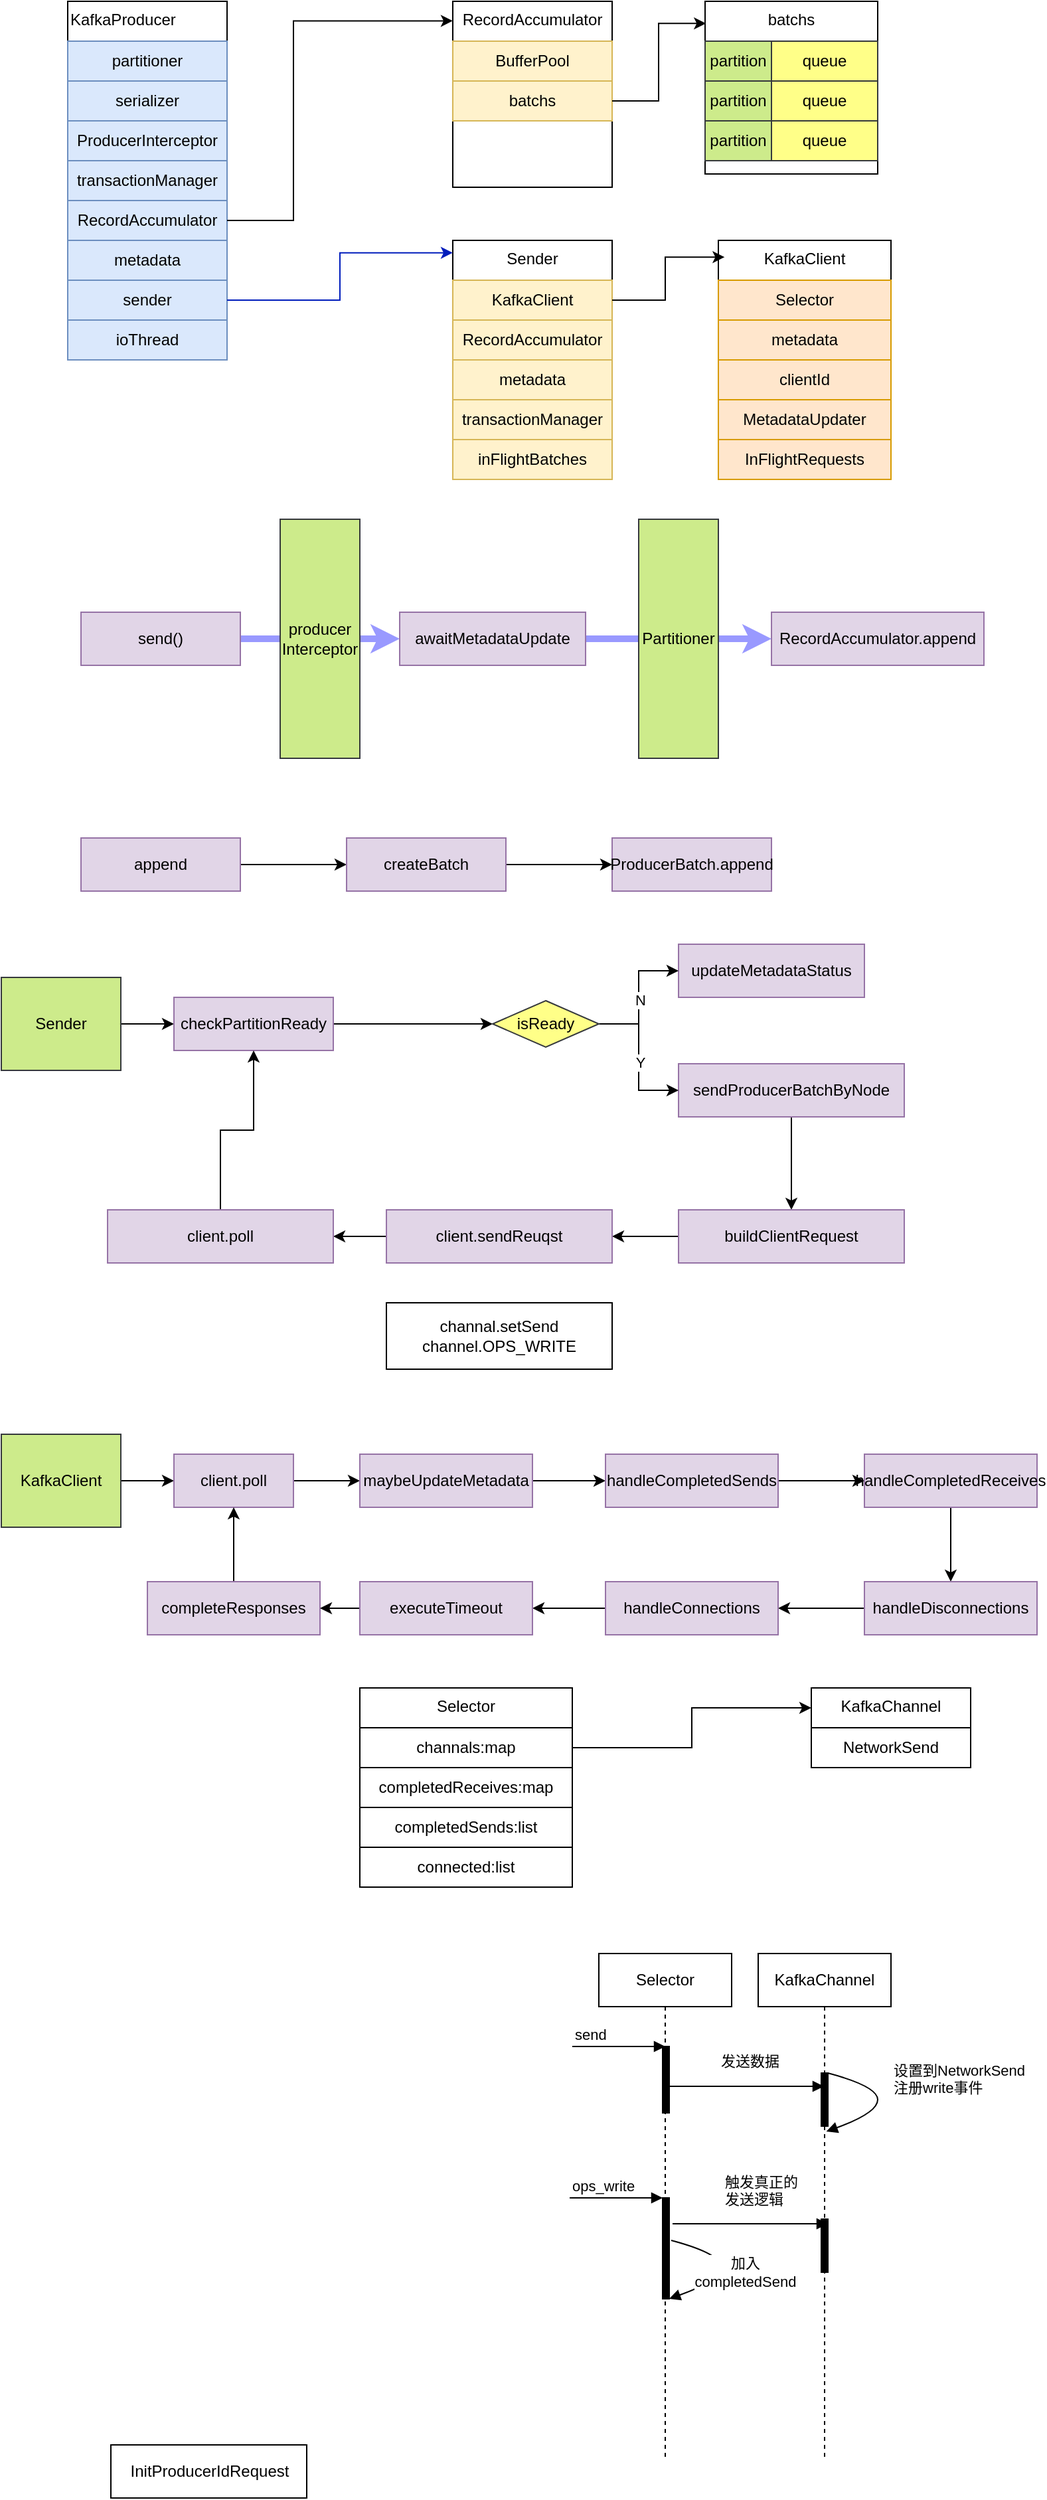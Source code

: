 <mxfile version="24.7.7">
  <diagram name="第 1 页" id="vZnhMMWgD8NCM-SLDRcD">
    <mxGraphModel dx="794" dy="420" grid="1" gridSize="10" guides="1" tooltips="1" connect="1" arrows="1" fold="1" page="1" pageScale="1" pageWidth="827" pageHeight="1169" math="0" shadow="0">
      <root>
        <mxCell id="0" />
        <mxCell id="1" parent="0" />
        <mxCell id="sv9ay9whjCRLLHUJInV6-1" value="KafkaProducer" style="rounded=0;whiteSpace=wrap;html=1;align=left;verticalAlign=top;horizontal=1;" parent="1" vertex="1">
          <mxGeometry x="80" y="90" width="120" height="270" as="geometry" />
        </mxCell>
        <mxCell id="sv9ay9whjCRLLHUJInV6-2" value="partitioner" style="rounded=0;whiteSpace=wrap;html=1;align=center;verticalAlign=middle;fillColor=#dae8fc;strokeColor=#6c8ebf;" parent="1" vertex="1">
          <mxGeometry x="80" y="120" width="120" height="30" as="geometry" />
        </mxCell>
        <mxCell id="sv9ay9whjCRLLHUJInV6-3" value="serializer" style="rounded=0;whiteSpace=wrap;html=1;align=center;verticalAlign=middle;fillColor=#dae8fc;strokeColor=#6c8ebf;" parent="1" vertex="1">
          <mxGeometry x="80" y="150" width="120" height="30" as="geometry" />
        </mxCell>
        <mxCell id="sv9ay9whjCRLLHUJInV6-4" value="ProducerInterceptor" style="rounded=0;whiteSpace=wrap;html=1;align=center;verticalAlign=middle;fillColor=#dae8fc;strokeColor=#6c8ebf;" parent="1" vertex="1">
          <mxGeometry x="80" y="180" width="120" height="30" as="geometry" />
        </mxCell>
        <mxCell id="sv9ay9whjCRLLHUJInV6-5" value="transactionManager" style="rounded=0;whiteSpace=wrap;html=1;align=center;verticalAlign=middle;fillColor=#dae8fc;strokeColor=#6c8ebf;" parent="1" vertex="1">
          <mxGeometry x="80" y="210" width="120" height="30" as="geometry" />
        </mxCell>
        <mxCell id="sv9ay9whjCRLLHUJInV6-6" value="RecordAccumulator" style="rounded=0;whiteSpace=wrap;html=1;align=center;verticalAlign=middle;fillColor=#dae8fc;strokeColor=#6c8ebf;" parent="1" vertex="1">
          <mxGeometry x="80" y="240" width="120" height="30" as="geometry" />
        </mxCell>
        <mxCell id="sv9ay9whjCRLLHUJInV6-7" value="metadata" style="rounded=0;whiteSpace=wrap;html=1;align=center;verticalAlign=middle;fillColor=#dae8fc;strokeColor=#6c8ebf;" parent="1" vertex="1">
          <mxGeometry x="80" y="270" width="120" height="30" as="geometry" />
        </mxCell>
        <mxCell id="sv9ay9whjCRLLHUJInV6-8" value="sender" style="rounded=0;whiteSpace=wrap;html=1;align=center;verticalAlign=middle;fillColor=#dae8fc;strokeColor=#6c8ebf;" parent="1" vertex="1">
          <mxGeometry x="80" y="300" width="120" height="30" as="geometry" />
        </mxCell>
        <mxCell id="sv9ay9whjCRLLHUJInV6-9" value="ioThread" style="rounded=0;whiteSpace=wrap;html=1;align=center;verticalAlign=middle;fillColor=#dae8fc;strokeColor=#6c8ebf;" parent="1" vertex="1">
          <mxGeometry x="80" y="330" width="120" height="30" as="geometry" />
        </mxCell>
        <mxCell id="sv9ay9whjCRLLHUJInV6-10" value="Sender" style="rounded=0;whiteSpace=wrap;html=1;align=center;verticalAlign=top;" parent="1" vertex="1">
          <mxGeometry x="370" y="270" width="120" height="180" as="geometry" />
        </mxCell>
        <mxCell id="sv9ay9whjCRLLHUJInV6-11" value="KafkaClient" style="rounded=0;whiteSpace=wrap;html=1;align=center;verticalAlign=middle;fillColor=#fff2cc;strokeColor=#d6b656;" parent="1" vertex="1">
          <mxGeometry x="370" y="300" width="120" height="30" as="geometry" />
        </mxCell>
        <mxCell id="sv9ay9whjCRLLHUJInV6-12" value="RecordAccumulator" style="rounded=0;whiteSpace=wrap;html=1;align=center;verticalAlign=middle;fillColor=#fff2cc;strokeColor=#d6b656;" parent="1" vertex="1">
          <mxGeometry x="370" y="330" width="120" height="30" as="geometry" />
        </mxCell>
        <mxCell id="sv9ay9whjCRLLHUJInV6-13" value="metadata" style="rounded=0;whiteSpace=wrap;html=1;align=center;verticalAlign=middle;fillColor=#fff2cc;strokeColor=#d6b656;" parent="1" vertex="1">
          <mxGeometry x="370" y="360" width="120" height="30" as="geometry" />
        </mxCell>
        <mxCell id="sv9ay9whjCRLLHUJInV6-14" value="transactionManager" style="rounded=0;whiteSpace=wrap;html=1;align=center;verticalAlign=middle;fillColor=#fff2cc;strokeColor=#d6b656;" parent="1" vertex="1">
          <mxGeometry x="370" y="390" width="120" height="30" as="geometry" />
        </mxCell>
        <mxCell id="sv9ay9whjCRLLHUJInV6-15" value="inFlightBatches" style="rounded=0;whiteSpace=wrap;html=1;align=center;verticalAlign=middle;fillColor=#fff2cc;strokeColor=#d6b656;" parent="1" vertex="1">
          <mxGeometry x="370" y="420" width="120" height="30" as="geometry" />
        </mxCell>
        <mxCell id="sv9ay9whjCRLLHUJInV6-16" style="edgeStyle=orthogonalEdgeStyle;rounded=0;orthogonalLoop=1;jettySize=auto;html=1;entryX=0;entryY=0.052;entryDx=0;entryDy=0;entryPerimeter=0;strokeColor=#001DBC;fillColor=#0050ef;" parent="1" source="sv9ay9whjCRLLHUJInV6-8" target="sv9ay9whjCRLLHUJInV6-10" edge="1">
          <mxGeometry relative="1" as="geometry" />
        </mxCell>
        <mxCell id="sv9ay9whjCRLLHUJInV6-17" value="KafkaClient" style="rounded=0;whiteSpace=wrap;html=1;align=center;verticalAlign=top;" parent="1" vertex="1">
          <mxGeometry x="570" y="270" width="130" height="180" as="geometry" />
        </mxCell>
        <mxCell id="sv9ay9whjCRLLHUJInV6-18" value="Selector" style="rounded=0;whiteSpace=wrap;html=1;align=center;verticalAlign=middle;fillColor=#ffe6cc;strokeColor=#d79b00;" parent="1" vertex="1">
          <mxGeometry x="570" y="300" width="130" height="30" as="geometry" />
        </mxCell>
        <mxCell id="sv9ay9whjCRLLHUJInV6-19" value="metadata" style="rounded=0;whiteSpace=wrap;html=1;align=center;verticalAlign=middle;fillColor=#ffe6cc;strokeColor=#d79b00;" parent="1" vertex="1">
          <mxGeometry x="570" y="330" width="130" height="30" as="geometry" />
        </mxCell>
        <mxCell id="sv9ay9whjCRLLHUJInV6-20" value="clientId" style="rounded=0;whiteSpace=wrap;html=1;align=center;verticalAlign=middle;fillColor=#ffe6cc;strokeColor=#d79b00;" parent="1" vertex="1">
          <mxGeometry x="570" y="360" width="130" height="30" as="geometry" />
        </mxCell>
        <mxCell id="sv9ay9whjCRLLHUJInV6-21" value="MetadataUpdater" style="rounded=0;whiteSpace=wrap;html=1;align=center;verticalAlign=middle;fillColor=#ffe6cc;strokeColor=#d79b00;" parent="1" vertex="1">
          <mxGeometry x="570" y="390" width="130" height="30" as="geometry" />
        </mxCell>
        <mxCell id="sv9ay9whjCRLLHUJInV6-22" value="InFlightRequests" style="rounded=0;whiteSpace=wrap;html=1;align=center;verticalAlign=middle;fillColor=#ffe6cc;strokeColor=#d79b00;" parent="1" vertex="1">
          <mxGeometry x="570" y="420" width="130" height="30" as="geometry" />
        </mxCell>
        <mxCell id="sv9ay9whjCRLLHUJInV6-23" style="edgeStyle=orthogonalEdgeStyle;rounded=0;orthogonalLoop=1;jettySize=auto;html=1;entryX=0.036;entryY=0.07;entryDx=0;entryDy=0;entryPerimeter=0;" parent="1" source="sv9ay9whjCRLLHUJInV6-11" target="sv9ay9whjCRLLHUJInV6-17" edge="1">
          <mxGeometry relative="1" as="geometry" />
        </mxCell>
        <mxCell id="sv9ay9whjCRLLHUJInV6-26" style="edgeStyle=orthogonalEdgeStyle;rounded=0;orthogonalLoop=1;jettySize=auto;html=1;strokeWidth=5;fillColor=#ffff88;strokeColor=#9999FF;entryX=0;entryY=0.5;entryDx=0;entryDy=0;" parent="1" source="sv9ay9whjCRLLHUJInV6-24" target="sv9ay9whjCRLLHUJInV6-27" edge="1">
          <mxGeometry relative="1" as="geometry">
            <mxPoint x="350" y="570" as="targetPoint" />
          </mxGeometry>
        </mxCell>
        <mxCell id="sv9ay9whjCRLLHUJInV6-24" value="send()" style="rounded=0;whiteSpace=wrap;html=1;align=center;verticalAlign=middle;fillColor=#e1d5e7;strokeColor=#9673a6;" parent="1" vertex="1">
          <mxGeometry x="90" y="550" width="120" height="40" as="geometry" />
        </mxCell>
        <mxCell id="sv9ay9whjCRLLHUJInV6-25" value="producer&lt;div&gt;Interceptor&lt;/div&gt;" style="rounded=0;html=1;align=center;verticalAlign=middle;horizontal=1;whiteSpace=wrap;fillColor=#cdeb8b;strokeColor=#36393d;" parent="1" vertex="1">
          <mxGeometry x="240" y="480" width="60" height="180" as="geometry" />
        </mxCell>
        <mxCell id="sv9ay9whjCRLLHUJInV6-34" style="edgeStyle=orthogonalEdgeStyle;rounded=0;orthogonalLoop=1;jettySize=auto;html=1;entryX=0;entryY=0.5;entryDx=0;entryDy=0;strokeColor=#9999FF;strokeWidth=5;" parent="1" source="sv9ay9whjCRLLHUJInV6-27" target="sv9ay9whjCRLLHUJInV6-33" edge="1">
          <mxGeometry relative="1" as="geometry" />
        </mxCell>
        <mxCell id="sv9ay9whjCRLLHUJInV6-27" value="awaitMetadataUpdate" style="rounded=0;whiteSpace=wrap;html=1;align=center;verticalAlign=middle;fillColor=#e1d5e7;strokeColor=#9673a6;" parent="1" vertex="1">
          <mxGeometry x="330" y="550" width="140" height="40" as="geometry" />
        </mxCell>
        <mxCell id="sv9ay9whjCRLLHUJInV6-33" value="RecordAccumulator.append" style="rounded=0;whiteSpace=wrap;html=1;align=center;verticalAlign=middle;fillColor=#e1d5e7;strokeColor=#9673a6;" parent="1" vertex="1">
          <mxGeometry x="610" y="550" width="160" height="40" as="geometry" />
        </mxCell>
        <mxCell id="sv9ay9whjCRLLHUJInV6-35" value="Partitioner" style="rounded=0;html=1;align=center;verticalAlign=middle;horizontal=1;whiteSpace=wrap;fillColor=#cdeb8b;strokeColor=#36393d;" parent="1" vertex="1">
          <mxGeometry x="510" y="480" width="60" height="180" as="geometry" />
        </mxCell>
        <mxCell id="sv9ay9whjCRLLHUJInV6-36" value="RecordAccumulator" style="rounded=0;whiteSpace=wrap;html=1;align=center;verticalAlign=top;" parent="1" vertex="1">
          <mxGeometry x="370" y="90" width="120" height="140" as="geometry" />
        </mxCell>
        <mxCell id="sv9ay9whjCRLLHUJInV6-37" value="BufferPool" style="rounded=0;whiteSpace=wrap;html=1;align=center;verticalAlign=middle;fillColor=#fff2cc;strokeColor=#d6b656;" parent="1" vertex="1">
          <mxGeometry x="370" y="120" width="120" height="30" as="geometry" />
        </mxCell>
        <mxCell id="sv9ay9whjCRLLHUJInV6-38" value="batchs" style="rounded=0;whiteSpace=wrap;html=1;align=center;verticalAlign=middle;fillColor=#fff2cc;strokeColor=#d6b656;" parent="1" vertex="1">
          <mxGeometry x="370" y="150" width="120" height="30" as="geometry" />
        </mxCell>
        <mxCell id="sv9ay9whjCRLLHUJInV6-40" style="edgeStyle=orthogonalEdgeStyle;rounded=0;orthogonalLoop=1;jettySize=auto;html=1;entryX=0;entryY=0.105;entryDx=0;entryDy=0;entryPerimeter=0;" parent="1" source="sv9ay9whjCRLLHUJInV6-6" target="sv9ay9whjCRLLHUJInV6-36" edge="1">
          <mxGeometry relative="1" as="geometry">
            <Array as="points">
              <mxPoint x="250" y="255" />
              <mxPoint x="250" y="105" />
            </Array>
          </mxGeometry>
        </mxCell>
        <mxCell id="sv9ay9whjCRLLHUJInV6-41" value="batchs" style="rounded=0;whiteSpace=wrap;html=1;align=center;verticalAlign=top;" parent="1" vertex="1">
          <mxGeometry x="560" y="90" width="130" height="130" as="geometry" />
        </mxCell>
        <mxCell id="sv9ay9whjCRLLHUJInV6-42" value="partition" style="rounded=0;whiteSpace=wrap;html=1;align=center;verticalAlign=middle;fillColor=#cdeb8b;strokeColor=#36393d;" parent="1" vertex="1">
          <mxGeometry x="560" y="120" width="50" height="30" as="geometry" />
        </mxCell>
        <mxCell id="sv9ay9whjCRLLHUJInV6-44" value="queue" style="rounded=0;whiteSpace=wrap;html=1;align=center;verticalAlign=middle;fillColor=#ffff88;strokeColor=#36393d;" parent="1" vertex="1">
          <mxGeometry x="610" y="120" width="80" height="30" as="geometry" />
        </mxCell>
        <mxCell id="sv9ay9whjCRLLHUJInV6-45" value="partition" style="rounded=0;whiteSpace=wrap;html=1;align=center;verticalAlign=middle;fillColor=#cdeb8b;strokeColor=#36393d;" parent="1" vertex="1">
          <mxGeometry x="560" y="150" width="50" height="30" as="geometry" />
        </mxCell>
        <mxCell id="sv9ay9whjCRLLHUJInV6-46" value="queue" style="rounded=0;whiteSpace=wrap;html=1;align=center;verticalAlign=middle;fillColor=#ffff88;strokeColor=#36393d;" parent="1" vertex="1">
          <mxGeometry x="610" y="150" width="80" height="30" as="geometry" />
        </mxCell>
        <mxCell id="sv9ay9whjCRLLHUJInV6-47" value="partition" style="rounded=0;whiteSpace=wrap;html=1;align=center;verticalAlign=middle;fillColor=#cdeb8b;strokeColor=#36393d;" parent="1" vertex="1">
          <mxGeometry x="560" y="180" width="50" height="30" as="geometry" />
        </mxCell>
        <mxCell id="sv9ay9whjCRLLHUJInV6-48" value="queue" style="rounded=0;whiteSpace=wrap;html=1;align=center;verticalAlign=middle;fillColor=#ffff88;strokeColor=#36393d;" parent="1" vertex="1">
          <mxGeometry x="610" y="180" width="80" height="30" as="geometry" />
        </mxCell>
        <mxCell id="sv9ay9whjCRLLHUJInV6-49" style="edgeStyle=orthogonalEdgeStyle;rounded=0;orthogonalLoop=1;jettySize=auto;html=1;entryX=0.005;entryY=0.128;entryDx=0;entryDy=0;entryPerimeter=0;" parent="1" source="sv9ay9whjCRLLHUJInV6-38" target="sv9ay9whjCRLLHUJInV6-41" edge="1">
          <mxGeometry relative="1" as="geometry" />
        </mxCell>
        <mxCell id="sv9ay9whjCRLLHUJInV6-52" style="edgeStyle=orthogonalEdgeStyle;rounded=0;orthogonalLoop=1;jettySize=auto;html=1;entryX=0;entryY=0.5;entryDx=0;entryDy=0;" parent="1" source="sv9ay9whjCRLLHUJInV6-50" target="sv9ay9whjCRLLHUJInV6-51" edge="1">
          <mxGeometry relative="1" as="geometry" />
        </mxCell>
        <mxCell id="sv9ay9whjCRLLHUJInV6-50" value="append" style="rounded=0;whiteSpace=wrap;html=1;align=center;verticalAlign=middle;fillColor=#e1d5e7;strokeColor=#9673a6;" parent="1" vertex="1">
          <mxGeometry x="90" y="720" width="120" height="40" as="geometry" />
        </mxCell>
        <mxCell id="sv9ay9whjCRLLHUJInV6-55" style="edgeStyle=orthogonalEdgeStyle;rounded=0;orthogonalLoop=1;jettySize=auto;html=1;" parent="1" source="sv9ay9whjCRLLHUJInV6-51" target="sv9ay9whjCRLLHUJInV6-54" edge="1">
          <mxGeometry relative="1" as="geometry" />
        </mxCell>
        <mxCell id="sv9ay9whjCRLLHUJInV6-51" value="createBatch" style="rounded=0;whiteSpace=wrap;html=1;align=center;verticalAlign=middle;fillColor=#e1d5e7;strokeColor=#9673a6;" parent="1" vertex="1">
          <mxGeometry x="290" y="720" width="120" height="40" as="geometry" />
        </mxCell>
        <mxCell id="sv9ay9whjCRLLHUJInV6-54" value="ProducerBatch.append" style="rounded=0;whiteSpace=wrap;html=1;align=center;verticalAlign=middle;fillColor=#e1d5e7;strokeColor=#9673a6;" parent="1" vertex="1">
          <mxGeometry x="490" y="720" width="120" height="40" as="geometry" />
        </mxCell>
        <mxCell id="sv9ay9whjCRLLHUJInV6-58" style="edgeStyle=orthogonalEdgeStyle;rounded=0;orthogonalLoop=1;jettySize=auto;html=1;" parent="1" source="sv9ay9whjCRLLHUJInV6-56" target="sv9ay9whjCRLLHUJInV6-57" edge="1">
          <mxGeometry relative="1" as="geometry" />
        </mxCell>
        <mxCell id="sv9ay9whjCRLLHUJInV6-56" value="Sender" style="rounded=0;html=1;align=center;verticalAlign=middle;horizontal=1;whiteSpace=wrap;fillColor=#cdeb8b;strokeColor=#36393d;" parent="1" vertex="1">
          <mxGeometry x="30" y="825" width="90" height="70" as="geometry" />
        </mxCell>
        <mxCell id="sv9ay9whjCRLLHUJInV6-60" style="edgeStyle=orthogonalEdgeStyle;rounded=0;orthogonalLoop=1;jettySize=auto;html=1;" parent="1" source="sv9ay9whjCRLLHUJInV6-57" edge="1">
          <mxGeometry relative="1" as="geometry">
            <mxPoint x="400" y="860" as="targetPoint" />
          </mxGeometry>
        </mxCell>
        <mxCell id="sv9ay9whjCRLLHUJInV6-57" value="checkPartitionReady" style="rounded=0;whiteSpace=wrap;html=1;align=center;verticalAlign=middle;fillColor=#e1d5e7;strokeColor=#9673a6;" parent="1" vertex="1">
          <mxGeometry x="160" y="840" width="120" height="40" as="geometry" />
        </mxCell>
        <mxCell id="sv9ay9whjCRLLHUJInV6-61" value="updateMetadataStatus" style="rounded=0;whiteSpace=wrap;html=1;align=center;verticalAlign=middle;fillColor=#e1d5e7;strokeColor=#9673a6;" parent="1" vertex="1">
          <mxGeometry x="540" y="800" width="140" height="40" as="geometry" />
        </mxCell>
        <mxCell id="sv9ay9whjCRLLHUJInV6-70" style="edgeStyle=orthogonalEdgeStyle;rounded=0;orthogonalLoop=1;jettySize=auto;html=1;entryX=0.5;entryY=0;entryDx=0;entryDy=0;" parent="1" source="sv9ay9whjCRLLHUJInV6-62" target="sv9ay9whjCRLLHUJInV6-68" edge="1">
          <mxGeometry relative="1" as="geometry" />
        </mxCell>
        <mxCell id="sv9ay9whjCRLLHUJInV6-62" value="sendProducerBatchByNode" style="rounded=0;whiteSpace=wrap;html=1;align=center;verticalAlign=middle;fillColor=#e1d5e7;strokeColor=#9673a6;" parent="1" vertex="1">
          <mxGeometry x="540" y="890" width="170" height="40" as="geometry" />
        </mxCell>
        <mxCell id="sv9ay9whjCRLLHUJInV6-64" style="edgeStyle=orthogonalEdgeStyle;rounded=0;orthogonalLoop=1;jettySize=auto;html=1;entryX=0;entryY=0.5;entryDx=0;entryDy=0;" parent="1" source="sv9ay9whjCRLLHUJInV6-63" target="sv9ay9whjCRLLHUJInV6-61" edge="1">
          <mxGeometry relative="1" as="geometry" />
        </mxCell>
        <mxCell id="sv9ay9whjCRLLHUJInV6-65" value="N" style="edgeLabel;html=1;align=center;verticalAlign=middle;resizable=0;points=[];" parent="sv9ay9whjCRLLHUJInV6-64" vertex="1" connectable="0">
          <mxGeometry x="-0.04" y="-1" relative="1" as="geometry">
            <mxPoint as="offset" />
          </mxGeometry>
        </mxCell>
        <mxCell id="sv9ay9whjCRLLHUJInV6-66" style="edgeStyle=orthogonalEdgeStyle;rounded=0;orthogonalLoop=1;jettySize=auto;html=1;entryX=0;entryY=0.5;entryDx=0;entryDy=0;" parent="1" source="sv9ay9whjCRLLHUJInV6-63" target="sv9ay9whjCRLLHUJInV6-62" edge="1">
          <mxGeometry relative="1" as="geometry" />
        </mxCell>
        <mxCell id="sv9ay9whjCRLLHUJInV6-67" value="Y" style="edgeLabel;html=1;align=center;verticalAlign=middle;resizable=0;points=[];" parent="sv9ay9whjCRLLHUJInV6-66" vertex="1" connectable="0">
          <mxGeometry x="0.067" y="1" relative="1" as="geometry">
            <mxPoint as="offset" />
          </mxGeometry>
        </mxCell>
        <mxCell id="sv9ay9whjCRLLHUJInV6-63" value="isReady" style="rhombus;whiteSpace=wrap;html=1;fillColor=#ffff88;strokeColor=#36393d;" parent="1" vertex="1">
          <mxGeometry x="400" y="842.5" width="80" height="35" as="geometry" />
        </mxCell>
        <mxCell id="sv9ay9whjCRLLHUJInV6-71" style="edgeStyle=orthogonalEdgeStyle;rounded=0;orthogonalLoop=1;jettySize=auto;html=1;" parent="1" source="sv9ay9whjCRLLHUJInV6-68" target="sv9ay9whjCRLLHUJInV6-69" edge="1">
          <mxGeometry relative="1" as="geometry" />
        </mxCell>
        <mxCell id="sv9ay9whjCRLLHUJInV6-68" value="buildClientRequest" style="rounded=0;whiteSpace=wrap;html=1;align=center;verticalAlign=middle;fillColor=#e1d5e7;strokeColor=#9673a6;" parent="1" vertex="1">
          <mxGeometry x="540" y="1000" width="170" height="40" as="geometry" />
        </mxCell>
        <mxCell id="sv9ay9whjCRLLHUJInV6-74" style="edgeStyle=orthogonalEdgeStyle;rounded=0;orthogonalLoop=1;jettySize=auto;html=1;entryX=1;entryY=0.5;entryDx=0;entryDy=0;" parent="1" source="sv9ay9whjCRLLHUJInV6-69" target="sv9ay9whjCRLLHUJInV6-73" edge="1">
          <mxGeometry relative="1" as="geometry" />
        </mxCell>
        <mxCell id="sv9ay9whjCRLLHUJInV6-69" value="client.sendReuqst" style="rounded=0;whiteSpace=wrap;html=1;align=center;verticalAlign=middle;fillColor=#e1d5e7;strokeColor=#9673a6;" parent="1" vertex="1">
          <mxGeometry x="320" y="1000" width="170" height="40" as="geometry" />
        </mxCell>
        <mxCell id="sv9ay9whjCRLLHUJInV6-75" style="edgeStyle=orthogonalEdgeStyle;rounded=0;orthogonalLoop=1;jettySize=auto;html=1;" parent="1" source="sv9ay9whjCRLLHUJInV6-73" target="sv9ay9whjCRLLHUJInV6-57" edge="1">
          <mxGeometry relative="1" as="geometry" />
        </mxCell>
        <mxCell id="sv9ay9whjCRLLHUJInV6-73" value="client.poll" style="rounded=0;whiteSpace=wrap;html=1;align=center;verticalAlign=middle;fillColor=#e1d5e7;strokeColor=#9673a6;" parent="1" vertex="1">
          <mxGeometry x="110" y="1000" width="170" height="40" as="geometry" />
        </mxCell>
        <mxCell id="sv9ay9whjCRLLHUJInV6-76" value="channal.setSend&lt;div&gt;channel.OPS_WRITE&lt;/div&gt;" style="rounded=0;whiteSpace=wrap;html=1;" parent="1" vertex="1">
          <mxGeometry x="320" y="1070" width="170" height="50" as="geometry" />
        </mxCell>
        <mxCell id="sv9ay9whjCRLLHUJInV6-79" style="edgeStyle=orthogonalEdgeStyle;rounded=0;orthogonalLoop=1;jettySize=auto;html=1;entryX=0;entryY=0.5;entryDx=0;entryDy=0;" parent="1" source="sv9ay9whjCRLLHUJInV6-77" target="sv9ay9whjCRLLHUJInV6-78" edge="1">
          <mxGeometry relative="1" as="geometry" />
        </mxCell>
        <mxCell id="sv9ay9whjCRLLHUJInV6-77" value="KafkaClient" style="rounded=0;html=1;align=center;verticalAlign=middle;horizontal=1;whiteSpace=wrap;fillColor=#cdeb8b;strokeColor=#36393d;" parent="1" vertex="1">
          <mxGeometry x="30" y="1169" width="90" height="70" as="geometry" />
        </mxCell>
        <mxCell id="sv9ay9whjCRLLHUJInV6-81" style="edgeStyle=orthogonalEdgeStyle;rounded=0;orthogonalLoop=1;jettySize=auto;html=1;" parent="1" source="sv9ay9whjCRLLHUJInV6-78" target="sv9ay9whjCRLLHUJInV6-80" edge="1">
          <mxGeometry relative="1" as="geometry" />
        </mxCell>
        <mxCell id="sv9ay9whjCRLLHUJInV6-78" value="client.poll" style="rounded=0;whiteSpace=wrap;html=1;align=center;verticalAlign=middle;fillColor=#e1d5e7;strokeColor=#9673a6;" parent="1" vertex="1">
          <mxGeometry x="160" y="1184" width="90" height="40" as="geometry" />
        </mxCell>
        <mxCell id="sv9ay9whjCRLLHUJInV6-84" style="edgeStyle=orthogonalEdgeStyle;rounded=0;orthogonalLoop=1;jettySize=auto;html=1;" parent="1" source="sv9ay9whjCRLLHUJInV6-80" target="sv9ay9whjCRLLHUJInV6-83" edge="1">
          <mxGeometry relative="1" as="geometry" />
        </mxCell>
        <mxCell id="sv9ay9whjCRLLHUJInV6-80" value="maybeUpdateMetadata" style="rounded=0;whiteSpace=wrap;html=1;align=center;verticalAlign=middle;fillColor=#e1d5e7;strokeColor=#9673a6;" parent="1" vertex="1">
          <mxGeometry x="300" y="1184" width="130" height="40" as="geometry" />
        </mxCell>
        <mxCell id="sv9ay9whjCRLLHUJInV6-82" value="Selector" style="rounded=0;whiteSpace=wrap;html=1;align=center;verticalAlign=top;" parent="1" vertex="1">
          <mxGeometry x="300" y="1360" width="160" height="150" as="geometry" />
        </mxCell>
        <mxCell id="sv9ay9whjCRLLHUJInV6-88" style="edgeStyle=orthogonalEdgeStyle;rounded=0;orthogonalLoop=1;jettySize=auto;html=1;entryX=0;entryY=0.5;entryDx=0;entryDy=0;" parent="1" source="sv9ay9whjCRLLHUJInV6-83" target="sv9ay9whjCRLLHUJInV6-85" edge="1">
          <mxGeometry relative="1" as="geometry" />
        </mxCell>
        <mxCell id="sv9ay9whjCRLLHUJInV6-83" value="handleCompletedSends" style="rounded=0;whiteSpace=wrap;html=1;align=center;verticalAlign=middle;fillColor=#e1d5e7;strokeColor=#9673a6;" parent="1" vertex="1">
          <mxGeometry x="485" y="1184" width="130" height="40" as="geometry" />
        </mxCell>
        <mxCell id="sv9ay9whjCRLLHUJInV6-91" style="edgeStyle=orthogonalEdgeStyle;rounded=0;orthogonalLoop=1;jettySize=auto;html=1;" parent="1" source="sv9ay9whjCRLLHUJInV6-85" target="sv9ay9whjCRLLHUJInV6-86" edge="1">
          <mxGeometry relative="1" as="geometry" />
        </mxCell>
        <mxCell id="sv9ay9whjCRLLHUJInV6-85" value="handleCompletedReceives" style="rounded=0;whiteSpace=wrap;html=1;align=center;verticalAlign=middle;fillColor=#e1d5e7;strokeColor=#9673a6;" parent="1" vertex="1">
          <mxGeometry x="680" y="1184" width="130" height="40" as="geometry" />
        </mxCell>
        <mxCell id="sv9ay9whjCRLLHUJInV6-92" style="edgeStyle=orthogonalEdgeStyle;rounded=0;orthogonalLoop=1;jettySize=auto;html=1;" parent="1" source="sv9ay9whjCRLLHUJInV6-86" target="sv9ay9whjCRLLHUJInV6-87" edge="1">
          <mxGeometry relative="1" as="geometry" />
        </mxCell>
        <mxCell id="sv9ay9whjCRLLHUJInV6-86" value="handleDisconnections" style="rounded=0;whiteSpace=wrap;html=1;align=center;verticalAlign=middle;fillColor=#e1d5e7;strokeColor=#9673a6;" parent="1" vertex="1">
          <mxGeometry x="680" y="1280" width="130" height="40" as="geometry" />
        </mxCell>
        <mxCell id="sv9ay9whjCRLLHUJInV6-93" style="edgeStyle=orthogonalEdgeStyle;rounded=0;orthogonalLoop=1;jettySize=auto;html=1;" parent="1" source="sv9ay9whjCRLLHUJInV6-87" target="sv9ay9whjCRLLHUJInV6-90" edge="1">
          <mxGeometry relative="1" as="geometry" />
        </mxCell>
        <mxCell id="sv9ay9whjCRLLHUJInV6-87" value="handleConnections" style="rounded=0;whiteSpace=wrap;html=1;align=center;verticalAlign=middle;fillColor=#e1d5e7;strokeColor=#9673a6;" parent="1" vertex="1">
          <mxGeometry x="485" y="1280" width="130" height="40" as="geometry" />
        </mxCell>
        <mxCell id="sv9ay9whjCRLLHUJInV6-95" style="edgeStyle=orthogonalEdgeStyle;rounded=0;orthogonalLoop=1;jettySize=auto;html=1;entryX=0.5;entryY=1;entryDx=0;entryDy=0;" parent="1" source="sv9ay9whjCRLLHUJInV6-89" target="sv9ay9whjCRLLHUJInV6-78" edge="1">
          <mxGeometry relative="1" as="geometry" />
        </mxCell>
        <mxCell id="sv9ay9whjCRLLHUJInV6-89" value="completeResponses" style="rounded=0;whiteSpace=wrap;html=1;align=center;verticalAlign=middle;fillColor=#e1d5e7;strokeColor=#9673a6;" parent="1" vertex="1">
          <mxGeometry x="140" y="1280" width="130" height="40" as="geometry" />
        </mxCell>
        <mxCell id="sv9ay9whjCRLLHUJInV6-94" style="edgeStyle=orthogonalEdgeStyle;rounded=0;orthogonalLoop=1;jettySize=auto;html=1;" parent="1" source="sv9ay9whjCRLLHUJInV6-90" target="sv9ay9whjCRLLHUJInV6-89" edge="1">
          <mxGeometry relative="1" as="geometry" />
        </mxCell>
        <mxCell id="sv9ay9whjCRLLHUJInV6-90" value="executeTimeout" style="rounded=0;whiteSpace=wrap;html=1;align=center;verticalAlign=middle;fillColor=#e1d5e7;strokeColor=#9673a6;" parent="1" vertex="1">
          <mxGeometry x="300" y="1280" width="130" height="40" as="geometry" />
        </mxCell>
        <mxCell id="sv9ay9whjCRLLHUJInV6-96" value="completedSends:list" style="rounded=0;whiteSpace=wrap;html=1;align=center;verticalAlign=middle;" parent="1" vertex="1">
          <mxGeometry x="300" y="1450" width="160" height="30" as="geometry" />
        </mxCell>
        <mxCell id="sv9ay9whjCRLLHUJInV6-98" value="completedReceives:map" style="rounded=0;whiteSpace=wrap;html=1;align=center;verticalAlign=middle;" parent="1" vertex="1">
          <mxGeometry x="300" y="1420" width="160" height="30" as="geometry" />
        </mxCell>
        <mxCell id="sv9ay9whjCRLLHUJInV6-99" value="connected:list" style="rounded=0;whiteSpace=wrap;html=1;align=center;verticalAlign=middle;" parent="1" vertex="1">
          <mxGeometry x="300" y="1480" width="160" height="30" as="geometry" />
        </mxCell>
        <mxCell id="sv9ay9whjCRLLHUJInV6-106" style="edgeStyle=orthogonalEdgeStyle;rounded=0;orthogonalLoop=1;jettySize=auto;html=1;entryX=0;entryY=0.25;entryDx=0;entryDy=0;" parent="1" source="sv9ay9whjCRLLHUJInV6-101" target="sv9ay9whjCRLLHUJInV6-103" edge="1">
          <mxGeometry relative="1" as="geometry" />
        </mxCell>
        <mxCell id="sv9ay9whjCRLLHUJInV6-101" value="channals:map" style="rounded=0;whiteSpace=wrap;html=1;align=center;verticalAlign=middle;" parent="1" vertex="1">
          <mxGeometry x="300" y="1390" width="160" height="30" as="geometry" />
        </mxCell>
        <mxCell id="sv9ay9whjCRLLHUJInV6-103" value="KafkaChannel" style="rounded=0;whiteSpace=wrap;html=1;align=center;verticalAlign=top;" parent="1" vertex="1">
          <mxGeometry x="640" y="1360" width="120" height="60" as="geometry" />
        </mxCell>
        <mxCell id="sv9ay9whjCRLLHUJInV6-105" value="NetworkSend" style="rounded=0;whiteSpace=wrap;html=1;align=center;verticalAlign=middle;" parent="1" vertex="1">
          <mxGeometry x="640" y="1390" width="120" height="30" as="geometry" />
        </mxCell>
        <mxCell id="hRDlOfWcB_9MDunIorIx-1" value="Selector" style="shape=umlLifeline;perimeter=lifelinePerimeter;whiteSpace=wrap;html=1;container=1;dropTarget=0;collapsible=0;recursiveResize=0;outlineConnect=0;portConstraint=eastwest;newEdgeStyle={&quot;edgeStyle&quot;:&quot;elbowEdgeStyle&quot;,&quot;elbow&quot;:&quot;vertical&quot;,&quot;curved&quot;:0,&quot;rounded&quot;:0};" vertex="1" parent="1">
          <mxGeometry x="480" y="1560" width="100" height="380" as="geometry" />
        </mxCell>
        <mxCell id="hRDlOfWcB_9MDunIorIx-2" value="KafkaChannel" style="shape=umlLifeline;perimeter=lifelinePerimeter;whiteSpace=wrap;html=1;container=1;dropTarget=0;collapsible=0;recursiveResize=0;outlineConnect=0;portConstraint=eastwest;newEdgeStyle={&quot;edgeStyle&quot;:&quot;elbowEdgeStyle&quot;,&quot;elbow&quot;:&quot;vertical&quot;,&quot;curved&quot;:0,&quot;rounded&quot;:0};" vertex="1" parent="1">
          <mxGeometry x="600" y="1560" width="100" height="380" as="geometry" />
        </mxCell>
        <mxCell id="hRDlOfWcB_9MDunIorIx-3" value="" style="html=1;points=[];perimeter=orthogonalPerimeter;fillColor=strokeColor;" vertex="1" parent="1">
          <mxGeometry x="528" y="1630" width="5" height="50" as="geometry" />
        </mxCell>
        <mxCell id="hRDlOfWcB_9MDunIorIx-5" value="send" style="html=1;verticalAlign=bottom;labelBackgroundColor=none;endArrow=block;endFill=1;endSize=6;align=left;rounded=0;" edge="1" parent="1">
          <mxGeometry x="-1" relative="1" as="geometry">
            <mxPoint x="460" y="1630" as="sourcePoint" />
            <mxPoint x="530" y="1630" as="targetPoint" />
          </mxGeometry>
        </mxCell>
        <mxCell id="hRDlOfWcB_9MDunIorIx-6" value="" style="html=1;points=[];perimeter=orthogonalPerimeter;fillColor=strokeColor;" vertex="1" parent="1">
          <mxGeometry x="647.5" y="1650" width="5" height="40" as="geometry" />
        </mxCell>
        <mxCell id="hRDlOfWcB_9MDunIorIx-8" value="发送数据" style="html=1;verticalAlign=bottom;labelBackgroundColor=none;endArrow=block;endFill=1;endSize=6;align=left;rounded=0;" edge="1" parent="1" target="hRDlOfWcB_9MDunIorIx-2">
          <mxGeometry x="-0.365" y="10" relative="1" as="geometry">
            <mxPoint x="533" y="1660" as="sourcePoint" />
            <mxPoint x="603" y="1660" as="targetPoint" />
            <mxPoint as="offset" />
          </mxGeometry>
        </mxCell>
        <mxCell id="hRDlOfWcB_9MDunIorIx-10" value="设置到NetworkSend&lt;div&gt;注册write事件&lt;/div&gt;" style="html=1;verticalAlign=bottom;labelBackgroundColor=none;endArrow=block;endFill=1;endSize=6;align=left;rounded=0;entryX=0.767;entryY=1.1;entryDx=0;entryDy=0;entryPerimeter=0;curved=1;" edge="1" parent="1" target="hRDlOfWcB_9MDunIorIx-6">
          <mxGeometry x="-0.023" y="10" relative="1" as="geometry">
            <mxPoint x="652.5" y="1650" as="sourcePoint" />
            <mxPoint x="769.5" y="1650" as="targetPoint" />
            <mxPoint as="offset" />
            <Array as="points">
              <mxPoint x="690" y="1660" />
              <mxPoint x="690" y="1680" />
            </Array>
          </mxGeometry>
        </mxCell>
        <mxCell id="hRDlOfWcB_9MDunIorIx-11" value="" style="html=1;points=[];perimeter=orthogonalPerimeter;fillColor=strokeColor;" vertex="1" parent="1">
          <mxGeometry x="528" y="1744" width="5" height="76" as="geometry" />
        </mxCell>
        <mxCell id="hRDlOfWcB_9MDunIorIx-14" value="ops_write" style="html=1;verticalAlign=bottom;labelBackgroundColor=none;endArrow=block;endFill=1;endSize=6;align=left;rounded=0;" edge="1" parent="1">
          <mxGeometry x="-1" relative="1" as="geometry">
            <mxPoint x="458" y="1744" as="sourcePoint" />
            <mxPoint x="528" y="1744" as="targetPoint" />
          </mxGeometry>
        </mxCell>
        <mxCell id="hRDlOfWcB_9MDunIorIx-16" value="" style="html=1;points=[];perimeter=orthogonalPerimeter;fillColor=strokeColor;" vertex="1" parent="1">
          <mxGeometry x="647.5" y="1760" width="5" height="40" as="geometry" />
        </mxCell>
        <mxCell id="hRDlOfWcB_9MDunIorIx-18" value="触发真正的&lt;div&gt;发送逻辑&lt;/div&gt;" style="html=1;verticalAlign=bottom;labelBackgroundColor=none;endArrow=block;endFill=1;endSize=6;align=left;rounded=0;" edge="1" parent="1">
          <mxGeometry x="-0.365" y="10" relative="1" as="geometry">
            <mxPoint x="535.5" y="1763.5" as="sourcePoint" />
            <mxPoint x="652.5" y="1763.5" as="targetPoint" />
            <mxPoint as="offset" />
          </mxGeometry>
        </mxCell>
        <mxCell id="hRDlOfWcB_9MDunIorIx-19" value="" style="html=1;verticalAlign=bottom;labelBackgroundColor=none;endArrow=block;endFill=1;endSize=6;align=left;rounded=0;entryX=0.767;entryY=1.1;entryDx=0;entryDy=0;entryPerimeter=0;curved=1;" edge="1" parent="1">
          <mxGeometry x="0.768" y="11" relative="1" as="geometry">
            <mxPoint x="534.5" y="1776" as="sourcePoint" />
            <mxPoint x="533" y="1820" as="targetPoint" />
            <mxPoint y="-1" as="offset" />
            <Array as="points">
              <mxPoint x="572" y="1786" />
              <mxPoint x="572" y="1806" />
            </Array>
          </mxGeometry>
        </mxCell>
        <mxCell id="hRDlOfWcB_9MDunIorIx-20" value="&lt;div&gt;加入&lt;/div&gt;completedSend" style="edgeLabel;html=1;align=center;verticalAlign=middle;resizable=0;points=[];" vertex="1" connectable="0" parent="hRDlOfWcB_9MDunIorIx-19">
          <mxGeometry x="0.04" y="1" relative="1" as="geometry">
            <mxPoint x="17" y="1" as="offset" />
          </mxGeometry>
        </mxCell>
        <mxCell id="hRDlOfWcB_9MDunIorIx-21" value="InitProducerIdRequest" style="rounded=0;whiteSpace=wrap;html=1;align=center;verticalAlign=middle;" vertex="1" parent="1">
          <mxGeometry x="112.5" y="1930" width="147.5" height="40" as="geometry" />
        </mxCell>
      </root>
    </mxGraphModel>
  </diagram>
</mxfile>
